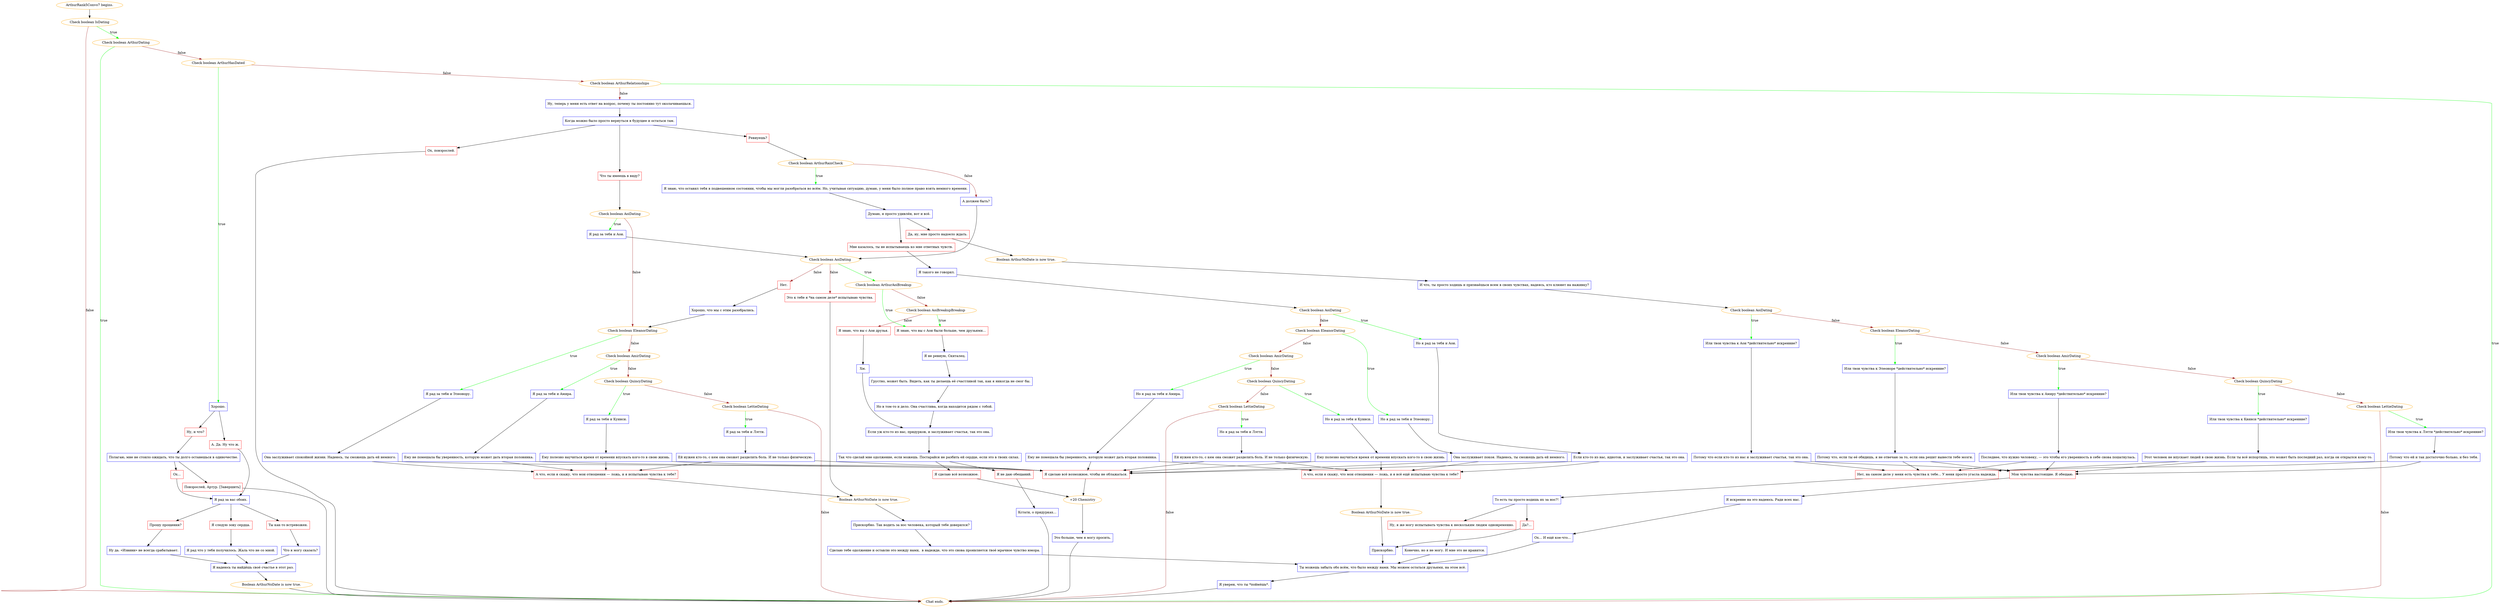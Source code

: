digraph {
	"ArthurRank5Convo7 begins." [color=orange];
		"ArthurRank5Convo7 begins." -> j2287186983;
	j2287186983 [label="Check boolean IsDating",color=orange];
		j2287186983 -> j3366093715 [label=true,color=green];
		j2287186983 -> "Chat ends." [label=false,color=brown];
	j3366093715 [label="Check boolean ArthurDating",color=orange];
		j3366093715 -> "Chat ends." [label=true,color=green];
		j3366093715 -> j4249377294 [label=false,color=brown];
	"Chat ends." [color=orange];
	j4249377294 [label="Check boolean ArthurHasDated",color=orange];
		j4249377294 -> j1134137560 [label=true,color=green];
		j4249377294 -> j780092072 [label=false,color=brown];
	j1134137560 [label="Хорошо.",shape=box,color=blue];
		j1134137560 -> j1201842620;
		j1134137560 -> j3289897639;
	j780092072 [label="Check boolean ArthurRelationships",color=orange];
		j780092072 -> "Chat ends." [label=true,color=green];
		j780092072 -> j642213343 [label=false,color=brown];
	j1201842620 [label="Ну, и что?",shape=box,color=red];
		j1201842620 -> j1254960697;
	j3289897639 [label="А. Да. Ну что ж.",shape=box,color=red];
		j3289897639 -> j3254307338;
	j642213343 [label="Ну, теперь у меня есть ответ на вопрос, почему ты постоянно тут околачиваешься.",shape=box,color=blue];
		j642213343 -> j792418318;
	j1254960697 [label="Полагаю, мне не стоило ожидать, что ты долго останешься в одиночестве.",shape=box,color=blue];
		j1254960697 -> j1019239646;
		j1254960697 -> j2340156715;
	j3254307338 [label="Я рад за вас обоих.",shape=box,color=blue];
		j3254307338 -> j1822055044;
		j3254307338 -> j666032778;
		j3254307338 -> j762408610;
	j792418318 [label="Когда можно было просто вернуться в будущее и остаться там.",shape=box,color=blue];
		j792418318 -> j1415331284;
		j792418318 -> j1170526430;
		j792418318 -> j267410003;
	j1019239646 [label="Повзрослей, Артур. [Завершить]",shape=box,color=red];
		j1019239646 -> "Chat ends.";
	j2340156715 [label="Ох...",shape=box,color=red];
		j2340156715 -> j3254307338;
	j1822055044 [label="Ты как-то встревожен.",shape=box,color=red];
		j1822055044 -> j48128251;
	j666032778 [label="Прошу прощения?",shape=box,color=red];
		j666032778 -> j2780251248;
	j762408610 [label="Я следую зову сердца.",shape=box,color=red];
		j762408610 -> j2881267799;
	j1415331284 [label="Ох, повзрослей.",shape=box,color=red];
		j1415331284 -> "Chat ends.";
	j1170526430 [label="Ревнуешь?",shape=box,color=red];
		j1170526430 -> j1819643693;
	j267410003 [label="Что ты имеешь в виду?",shape=box,color=red];
		j267410003 -> j1872707844;
	j48128251 [label="Что я могу сказать?",shape=box,color=blue];
		j48128251 -> j1378193894;
	j2780251248 [label="Ну да. «Извини» не всегда срабатывает.",shape=box,color=blue];
		j2780251248 -> j1378193894;
	j2881267799 [label="Я рад что у тебя получилось. Жаль что не со мной.",shape=box,color=blue];
		j2881267799 -> j1378193894;
	j1819643693 [label="Check boolean ArthurRainCheck",color=orange];
		j1819643693 -> j231122738 [label=true,color=green];
		j1819643693 -> j866179697 [label=false,color=brown];
	j1872707844 [label="Check boolean AoiDating",color=orange];
		j1872707844 -> j4049294972 [label=true,color=green];
		j1872707844 -> j1314868176 [label=false,color=brown];
	j1378193894 [label="Я надеюсь ты найдёшь своё счастье в этот раз.",shape=box,color=blue];
		j1378193894 -> j2533691464;
	j231122738 [label="Я знаю, что оставил тебя в подвешенном состоянии, чтобы мы могли разобраться во всём. Но, учитывая ситуацию, думаю, у меня было полное право взять немного времени.",shape=box,color=blue];
		j231122738 -> j171590257;
	j866179697 [label="А должен быть?",shape=box,color=blue];
		j866179697 -> j1137287632;
	j4049294972 [label="Я рад за тебя и Аои.",shape=box,color=blue];
		j4049294972 -> j1137287632;
	j1314868176 [label="Check boolean EleanorDating",color=orange];
		j1314868176 -> j3991514330 [label=true,color=green];
		j1314868176 -> j2360902743 [label=false,color=brown];
	j2533691464 [label="Boolean ArthurNoDate is now true.",color=orange];
		j2533691464 -> "Chat ends.";
	j171590257 [label="Думаю, я просто удивлён, вот и всё.",shape=box,color=blue];
		j171590257 -> j1222869330;
		j171590257 -> j2284023075;
	j1137287632 [label="Check boolean AoiDating",color=orange];
		j1137287632 -> j645055810 [label=true,color=green];
		j1137287632 -> j747039577 [label=false,color=brown];
		j1137287632 -> j2697919284 [label=false,color=brown];
	j3991514330 [label="Я рад за тебя и Элеонору.",shape=box,color=blue];
		j3991514330 -> j2296458476;
	j2360902743 [label="Check boolean AmirDating",color=orange];
		j2360902743 -> j2610154094 [label=true,color=green];
		j2360902743 -> j3619615241 [label=false,color=brown];
	j1222869330 [label="Мне казалось, ты не испытываешь ко мне ответных чувств.",shape=box,color=red];
		j1222869330 -> j2778238691;
	j2284023075 [label="Да, ну, мне просто надоело ждать.",shape=box,color=red];
		j2284023075 -> j2052730814;
	j645055810 [label="Check boolean ArthurAoiBreakup",color=orange];
		j645055810 -> j1238460754 [label=true,color=green];
		j645055810 -> j977240989 [label=false,color=brown];
	j747039577 [label="Нет.",shape=box,color=red];
		j747039577 -> j4258621880;
	j2697919284 [label="Это к тебе я *на самом деле* испытываю чувства.",shape=box,color=red];
		j2697919284 -> j1123563109;
	j2296458476 [label="Она заслуживает спокойной жизни. Надеюсь, ты сможешь дать ей немного.",shape=box,color=blue];
		j2296458476 -> j1850996695;
		j2296458476 -> j2879019675;
	j2610154094 [label="Я рад за тебя и Амира.",shape=box,color=blue];
		j2610154094 -> j788087078;
	j3619615241 [label="Check boolean QuincyDating",color=orange];
		j3619615241 -> j724085261 [label=true,color=green];
		j3619615241 -> j2880943410 [label=false,color=brown];
	j2778238691 [label="Я такого не говорил.",shape=box,color=blue];
		j2778238691 -> j699370226;
	j2052730814 [label="Boolean ArthurNoDate is now true.",color=orange];
		j2052730814 -> j2839347590;
	j1238460754 [label="Я знаю, что вы с Аои были больше, чем друзьями…",shape=box,color=red];
		j1238460754 -> j1937639402;
	j977240989 [label="Check boolean AoiBreakupBreakup",color=orange];
		j977240989 -> j1238460754 [label=true,color=green];
		j977240989 -> j309986667 [label=false,color=brown];
	j4258621880 [label="Хорошо, что мы с этим разобрались.",shape=box,color=blue];
		j4258621880 -> j1314868176;
	j1123563109 [label="Boolean ArthurNoDate is now true.",color=orange];
		j1123563109 -> j3713599283;
	j1850996695 [label="Я сделаю всё возможное, чтобы не облажаться.",shape=box,color=red];
		j1850996695 -> j365980205;
	j2879019675 [label="А что, если я скажу, что мои отношения — ложь, и я испытываю чувства к тебе?",shape=box,color=red];
		j2879019675 -> j1123563109;
	j788087078 [label="Ему не помешала бы уверенность, которую может дать вторая половинка.",shape=box,color=blue];
		j788087078 -> j2879019675;
		j788087078 -> j1850996695;
	j724085261 [label="Я рад за тебя и Куинси.",shape=box,color=blue];
		j724085261 -> j3352227510;
	j2880943410 [label="Check boolean LettieDating",color=orange];
		j2880943410 -> j1308753840 [label=true,color=green];
		j2880943410 -> "Chat ends." [label=false,color=brown];
	j699370226 [label="Check boolean AoiDating",color=orange];
		j699370226 -> j1762754473 [label=true,color=green];
		j699370226 -> j4192573990 [label=false,color=brown];
	j2839347590 [label="И что, ты просто ходишь и признаёшься всем в своих чувствах, надеясь, кто клюнет на наживку?",shape=box,color=blue];
		j2839347590 -> j2614230410;
	j1937639402 [label="Я не ревную, Скиталец.",shape=box,color=blue];
		j1937639402 -> j1503782981;
	j309986667 [label="Я знаю, что вы с Аои друзья.",shape=box,color=red];
		j309986667 -> j55018221;
	j3713599283 [label="Прискорбно. Так водить за нос человека, который тебе доверился?",shape=box,color=blue];
		j3713599283 -> j2586759458;
	j365980205 [label="+20 Chemistry",color=orange];
		j365980205 -> j2527145132;
	j3352227510 [label="Ему полезно научиться время от времени впускать кого-то в свою жизнь.",shape=box,color=blue];
		j3352227510 -> j2879019675;
		j3352227510 -> j1850996695;
	j1308753840 [label="Я рад за тебя и Лэтти.",shape=box,color=blue];
		j1308753840 -> j2716374019;
	j1762754473 [label="Но я рад за тебя и Аои.",shape=box,color=blue];
		j1762754473 -> j1895814562;
	j4192573990 [label="Check boolean EleanorDating",color=orange];
		j4192573990 -> j3286654830 [label=true,color=green];
		j4192573990 -> j2085135710 [label=false,color=brown];
	j2614230410 [label="Check boolean AoiDating",color=orange];
		j2614230410 -> j369084056 [label=true,color=green];
		j2614230410 -> j2346094008 [label=false,color=brown];
	j1503782981 [label="Грустно, может быть. Видеть, как ты делаешь её счастливой так, как я никогда не смог бы.",shape=box,color=blue];
		j1503782981 -> j1283782371;
	j55018221 [label="Хм.",shape=box,color=blue];
		j55018221 -> j3649923236;
	j2586759458 [label="Сделаю тебе одолжение и оставлю это между нами,  в надежде, что это снова проявляется твоё мрачное чувство юмора.",shape=box,color=blue];
		j2586759458 -> j1456875555;
	j2527145132 [label="Это больше, чем я могу просить.",shape=box,color=blue];
		j2527145132 -> "Chat ends.";
	j2716374019 [label="Ей нужен кто-то, с кем она сможет разделить боль. И не только физическую.",shape=box,color=blue];
		j2716374019 -> j2879019675;
		j2716374019 -> j1850996695;
	j1895814562 [label="Если кто-то из нас, идиотов, и заслуживает счастья, так это она.",shape=box,color=blue];
		j1895814562 -> j1850996695;
		j1895814562 -> j3255562968;
	j3286654830 [label="Но я рад за тебя и Элеонору.",shape=box,color=blue];
		j3286654830 -> j1646475142;
	j2085135710 [label="Check boolean AmirDating",color=orange];
		j2085135710 -> j550102144 [label=true,color=green];
		j2085135710 -> j2837699176 [label=false,color=brown];
	j369084056 [label="Или твои чувства к Аои *действительно* искренние?",shape=box,color=blue];
		j369084056 -> j2390762731;
	j2346094008 [label="Check boolean EleanorDating",color=orange];
		j2346094008 -> j2197578441 [label=true,color=green];
		j2346094008 -> j375238909 [label=false,color=brown];
	j1283782371 [label="Но в том-то и дело. Она счастлива, когда находится рядом с тобой.",shape=box,color=blue];
		j1283782371 -> j3649923236;
	j3649923236 [label="Если уж кто-то из нас, придурков, и заслуживает счастья, так это она.",shape=box,color=blue];
		j3649923236 -> j791160466;
	j1456875555 [label="Ты можешь забыть обо всём, что было между нами. Мы можем остаться друзьями, на этом всё.",shape=box,color=blue];
		j1456875555 -> j107344947;
	j3255562968 [label="А что, если я скажу, что мои отношения — ложь, и я всё ещё испытываю чувства к тебе?",shape=box,color=red];
		j3255562968 -> j4002141645;
	j1646475142 [label="Она заслуживает покоя. Надеюсь, ты сможешь дать ей немного.",shape=box,color=blue];
		j1646475142 -> j3255562968;
		j1646475142 -> j1850996695;
	j550102144 [label="Но я рад за тебя и Амира.",shape=box,color=blue];
		j550102144 -> j1725431205;
	j2837699176 [label="Check boolean QuincyDating",color=orange];
		j2837699176 -> j1587316554 [label=true,color=green];
		j2837699176 -> j3311803142 [label=false,color=brown];
	j2390762731 [label="Потому что если кто-то из нас и заслуживает счастья, так это она.",shape=box,color=blue];
		j2390762731 -> j3425927722;
		j2390762731 -> j3757686168;
	j2197578441 [label="Или твои чувства к Элеоноре *действительно* искренние?",shape=box,color=blue];
		j2197578441 -> j689707839;
	j375238909 [label="Check boolean AmirDating",color=orange];
		j375238909 -> j3253987590 [label=true,color=green];
		j375238909 -> j2380864102 [label=false,color=brown];
	j791160466 [label="Так что сделай мне одолжение, если можешь. Постарайся не разбить ей сердце, если это в твоих силах.",shape=box,color=blue];
		j791160466 -> j3030041434;
		j791160466 -> j3964820715;
	j107344947 [label="Я уверен, что ты *поймёшь*.",shape=box,color=blue];
		j107344947 -> "Chat ends.";
	j4002141645 [label="Boolean ArthurNoDate is now true.",color=orange];
		j4002141645 -> j578626136;
	j1725431205 [label="Ему не помешала бы уверенность, которую может дать вторая половинка.",shape=box,color=blue];
		j1725431205 -> j1850996695;
		j1725431205 -> j3255562968;
	j1587316554 [label="Но я рад за тебя и Куинси.",shape=box,color=blue];
		j1587316554 -> j2269069607;
	j3311803142 [label="Check boolean LettieDating",color=orange];
		j3311803142 -> j3999141425 [label=true,color=green];
		j3311803142 -> "Chat ends." [label=false,color=brown];
	j3425927722 [label="Нет, на самом деле у меня есть чувства к тебе... У меня просто угасла надежда.",shape=box,color=red];
		j3425927722 -> j745737320;
	j3757686168 [label="Мои чувства настоящие. Я обещаю.",shape=box,color=red];
		j3757686168 -> j45254267;
	j689707839 [label="Потому что, если ты её обидишь, я не отвечаю за то, если она решит вынести тебе мозги.",shape=box,color=blue];
		j689707839 -> j3425927722;
		j689707839 -> j3757686168;
	j3253987590 [label="Или твои чувства к Амиру *действительно* искренние?",shape=box,color=blue];
		j3253987590 -> j2700932801;
	j2380864102 [label="Check boolean QuincyDating",color=orange];
		j2380864102 -> j1142719628 [label=true,color=green];
		j2380864102 -> j284065050 [label=false,color=brown];
	j3030041434 [label="Я сделаю всё возможное.",shape=box,color=red];
		j3030041434 -> j365980205;
	j3964820715 [label="Я не даю обещаний.",shape=box,color=red];
		j3964820715 -> j3810358573;
	j578626136 [label="Прискорбно.",shape=box,color=blue];
		j578626136 -> j1456875555;
	j2269069607 [label="Ему полезно научиться время от времени впускать кого-то в свою жизнь.",shape=box,color=blue];
		j2269069607 -> j1850996695;
		j2269069607 -> j3255562968;
	j3999141425 [label="Но я рад за тебя и Лэтти.",shape=box,color=blue];
		j3999141425 -> j3263477596;
	j745737320 [label="То есть ты просто водишь их за нос?!",shape=box,color=blue];
		j745737320 -> j2009960533;
		j745737320 -> j2378563878;
	j45254267 [label="Я искренне на это надеюсь. Ради всех нас.",shape=box,color=blue];
		j45254267 -> j2134448947;
	j2700932801 [label="Последнее, что нужно человеку, — это чтобы его уверенность в себе снова пошатнулась.",shape=box,color=blue];
		j2700932801 -> j3425927722;
		j2700932801 -> j3757686168;
	j1142719628 [label="Или твои чувства к Квинси *действительно* искренние?",shape=box,color=blue];
		j1142719628 -> j2805362769;
	j284065050 [label="Check boolean LettieDating",color=orange];
		j284065050 -> j3266384091 [label=true,color=green];
		j284065050 -> "Chat ends." [label=false,color=brown];
	j3810358573 [label="Кстати, о придурках...",shape=box,color=blue];
		j3810358573 -> "Chat ends.";
	j3263477596 [label="Ей нужен кто-то, с кем она сможет разделить боль. И не только физическую.",shape=box,color=blue];
		j3263477596 -> j1850996695;
		j3263477596 -> j3255562968;
	j2009960533 [label="Да?...",shape=box,color=red];
		j2009960533 -> j578626136;
	j2378563878 [label="Ну, я же могу испытывать чувства к нескольким людям одновременно.",shape=box,color=red];
		j2378563878 -> j3608335961;
	j2134448947 [label="Ох... И ещё кое-что...",shape=box,color=blue];
		j2134448947 -> j1456875555;
	j2805362769 [label="Этот человек не впускает людей в свою жизнь. Если ты всё испортишь, это может быть последний раз, когда он открылся кому-то.",shape=box,color=blue];
		j2805362769 -> j3425927722;
		j2805362769 -> j3757686168;
	j3266384091 [label="Или твои чувства к Лэтти *действительно* искренние?",shape=box,color=blue];
		j3266384091 -> j1078108765;
	j3608335961 [label="Конечно, но я не могу. И мне это не нравится.",shape=box,color=blue];
		j3608335961 -> j1456875555;
	j1078108765 [label="Потому что ей и так достаточно больно, и без тебя.",shape=box,color=blue];
		j1078108765 -> j3425927722;
		j1078108765 -> j3757686168;
}